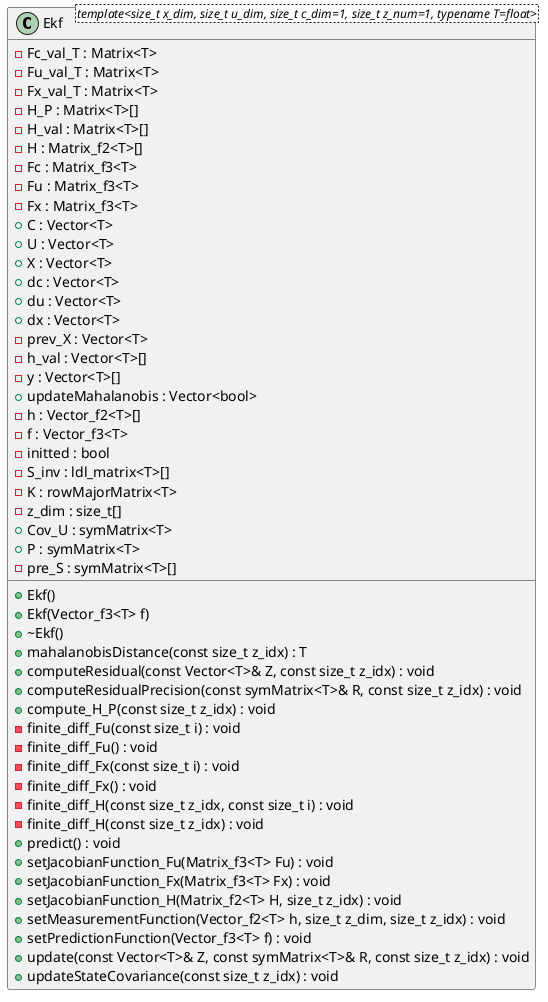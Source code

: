 @startuml





/' Objects '/

class Ekf <template<size_t x_dim, size_t u_dim, size_t c_dim=1, size_t z_num=1, typename T=float>> {
	+Ekf()
	+Ekf(Vector_f3<T> f)
	+~Ekf()
	-Fc_val_T : Matrix<T>
	-Fu_val_T : Matrix<T>
	-Fx_val_T : Matrix<T>
	-H_P : Matrix<T>[]
	-H_val : Matrix<T>[]
	-H : Matrix_f2<T>[]
	-Fc : Matrix_f3<T>
	-Fu : Matrix_f3<T>
	-Fx : Matrix_f3<T>
	+mahalanobisDistance(const size_t z_idx) : T
	+C : Vector<T>
	+U : Vector<T>
	+X : Vector<T>
	+dc : Vector<T>
	+du : Vector<T>
	+dx : Vector<T>
	-prev_X : Vector<T>
	-h_val : Vector<T>[]
	-y : Vector<T>[]
	+updateMahalanobis : Vector<bool>
	-h : Vector_f2<T>[]
	-f : Vector_f3<T>
	-initted : bool
	-S_inv : ldl_matrix<T>[]
	-K : rowMajorMatrix<T>
	-z_dim : size_t[]
	+Cov_U : symMatrix<T>
	+P : symMatrix<T>
	-pre_S : symMatrix<T>[]
	+computeResidual(const Vector<T>& Z, const size_t z_idx) : void
	+computeResidualPrecision(const symMatrix<T>& R, const size_t z_idx) : void
	+compute_H_P(const size_t z_idx) : void
	-finite_diff_Fu(const size_t i) : void
	-finite_diff_Fu() : void
	-finite_diff_Fx(const size_t i) : void
	-finite_diff_Fx() : void
	-finite_diff_H(const size_t z_idx, const size_t i) : void
	-finite_diff_H(const size_t z_idx) : void
	+predict() : void
	+setJacobianFunction_Fu(Matrix_f3<T> Fu) : void
	+setJacobianFunction_Fx(Matrix_f3<T> Fx) : void
	+setJacobianFunction_H(Matrix_f2<T> H, size_t z_idx) : void
	+setMeasurementFunction(Vector_f2<T> h, size_t z_dim, size_t z_idx) : void
	+setPredictionFunction(Vector_f3<T> f) : void
	+update(const Vector<T>& Z, const symMatrix<T>& R, const size_t z_idx) : void
	+updateStateCovariance(const size_t z_idx) : void
}





/' Inheritance relationships '/




/' Aggregation relationships '/





/' Nested objects '/



@enduml
